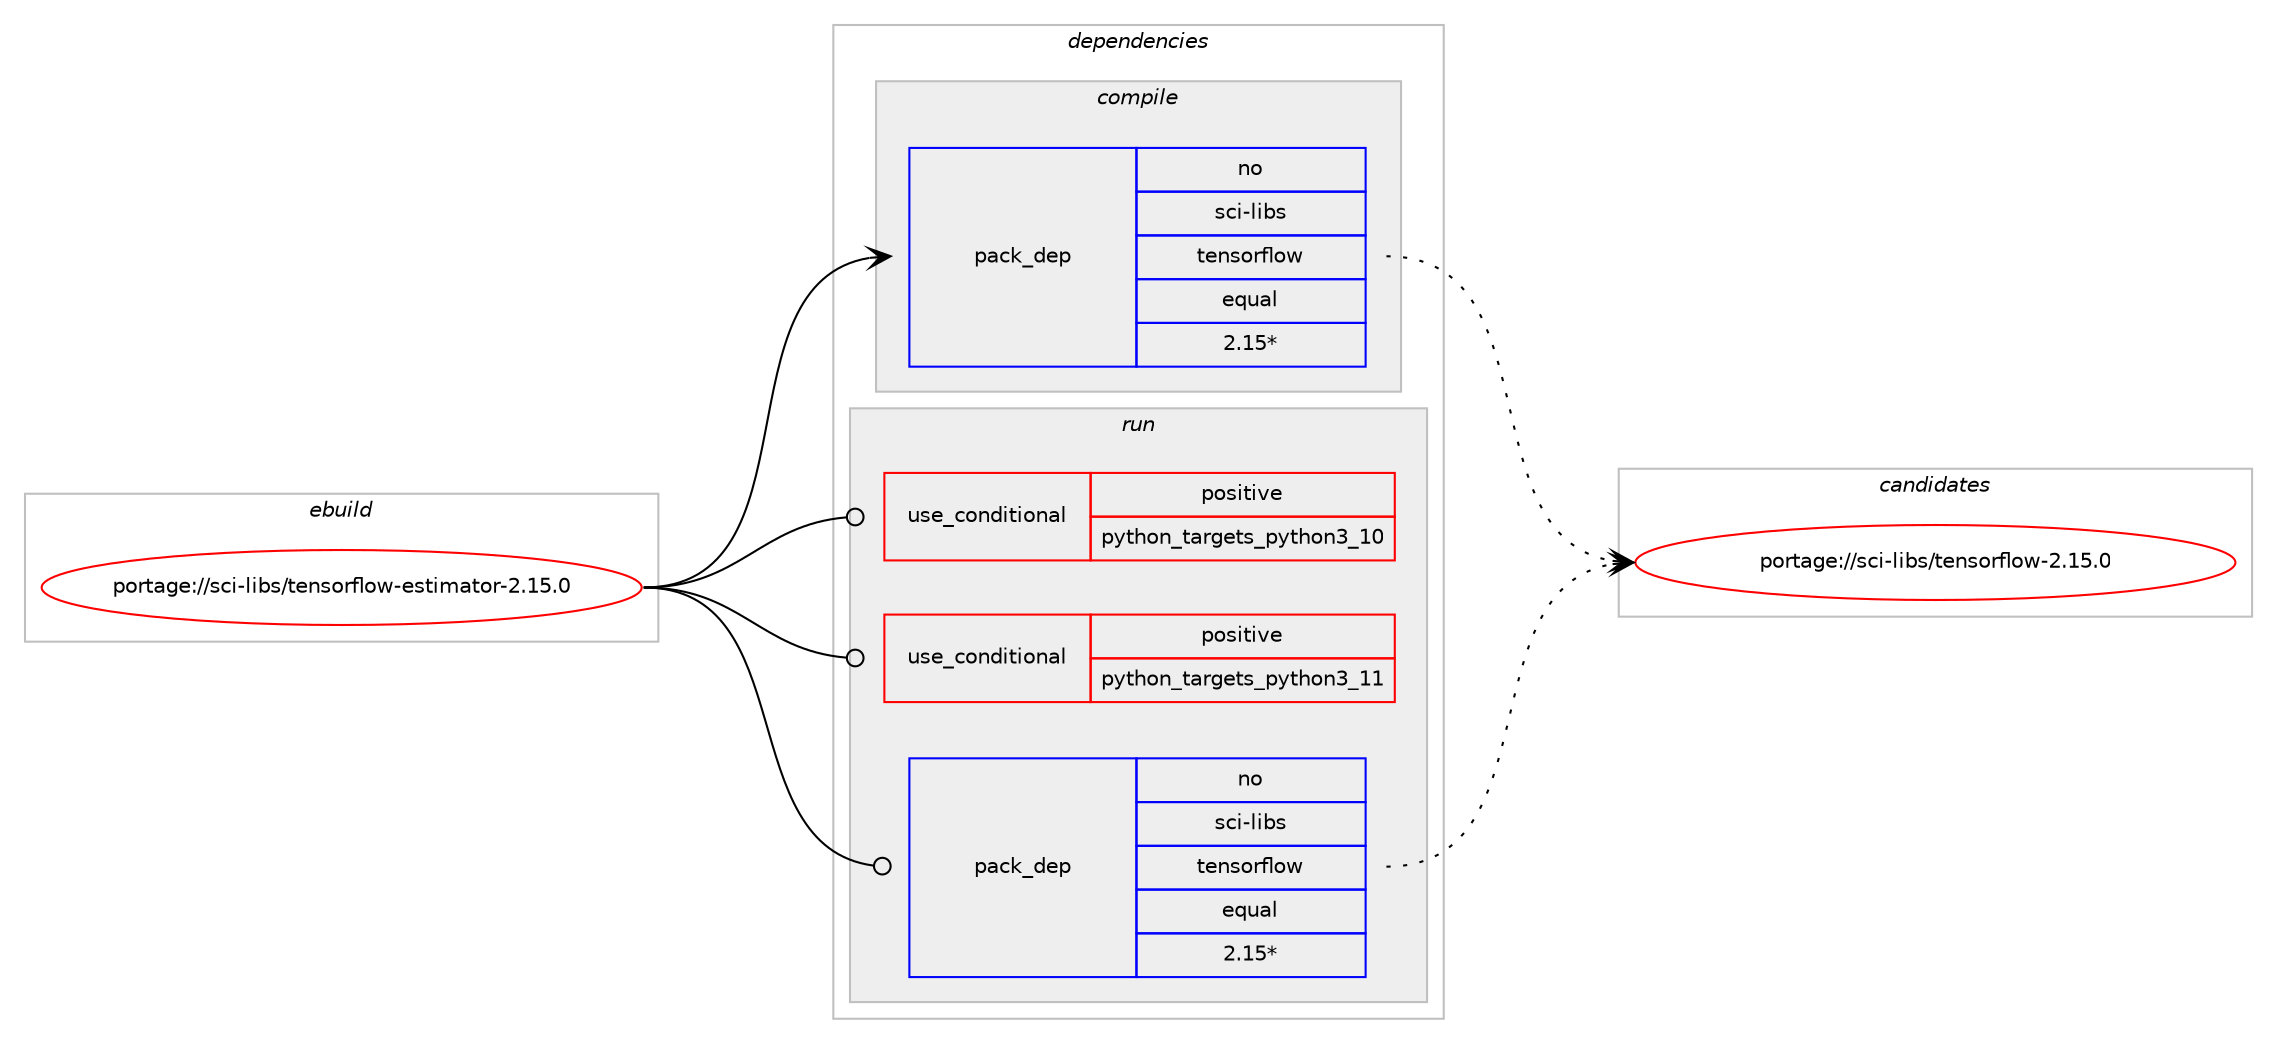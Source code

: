 digraph prolog {

# *************
# Graph options
# *************

newrank=true;
concentrate=true;
compound=true;
graph [rankdir=LR,fontname=Helvetica,fontsize=10,ranksep=1.5];#, ranksep=2.5, nodesep=0.2];
edge  [arrowhead=vee];
node  [fontname=Helvetica,fontsize=10];

# **********
# The ebuild
# **********

subgraph cluster_leftcol {
color=gray;
rank=same;
label=<<i>ebuild</i>>;
id [label="portage://sci-libs/tensorflow-estimator-2.15.0", color=red, width=4, href="../sci-libs/tensorflow-estimator-2.15.0.svg"];
}

# ****************
# The dependencies
# ****************

subgraph cluster_midcol {
color=gray;
label=<<i>dependencies</i>>;
subgraph cluster_compile {
fillcolor="#eeeeee";
style=filled;
label=<<i>compile</i>>;
# *** BEGIN UNKNOWN DEPENDENCY TYPE (TODO) ***
# id -> package_dependency(portage://sci-libs/tensorflow-estimator-2.15.0,install,no,sci-libs,keras,none,[,,],[],[use(optenable(python_targets_python3_10),negative),use(optenable(python_targets_python3_11),negative)])
# *** END UNKNOWN DEPENDENCY TYPE (TODO) ***

subgraph pack4995 {
dependency16121 [label=<<TABLE BORDER="0" CELLBORDER="1" CELLSPACING="0" CELLPADDING="4" WIDTH="220"><TR><TD ROWSPAN="6" CELLPADDING="30">pack_dep</TD></TR><TR><TD WIDTH="110">no</TD></TR><TR><TD>sci-libs</TD></TR><TR><TD>tensorflow</TD></TR><TR><TD>equal</TD></TR><TR><TD>2.15*</TD></TR></TABLE>>, shape=none, color=blue];
}
id:e -> dependency16121:w [weight=20,style="solid",arrowhead="vee"];
}
subgraph cluster_compileandrun {
fillcolor="#eeeeee";
style=filled;
label=<<i>compile and run</i>>;
}
subgraph cluster_run {
fillcolor="#eeeeee";
style=filled;
label=<<i>run</i>>;
subgraph cond10970 {
dependency16122 [label=<<TABLE BORDER="0" CELLBORDER="1" CELLSPACING="0" CELLPADDING="4"><TR><TD ROWSPAN="3" CELLPADDING="10">use_conditional</TD></TR><TR><TD>positive</TD></TR><TR><TD>python_targets_python3_10</TD></TR></TABLE>>, shape=none, color=red];
# *** BEGIN UNKNOWN DEPENDENCY TYPE (TODO) ***
# dependency16122 -> package_dependency(portage://sci-libs/tensorflow-estimator-2.15.0,run,no,dev-lang,python,none,[,,],[slot(3.10)],[])
# *** END UNKNOWN DEPENDENCY TYPE (TODO) ***

}
id:e -> dependency16122:w [weight=20,style="solid",arrowhead="odot"];
subgraph cond10971 {
dependency16123 [label=<<TABLE BORDER="0" CELLBORDER="1" CELLSPACING="0" CELLPADDING="4"><TR><TD ROWSPAN="3" CELLPADDING="10">use_conditional</TD></TR><TR><TD>positive</TD></TR><TR><TD>python_targets_python3_11</TD></TR></TABLE>>, shape=none, color=red];
# *** BEGIN UNKNOWN DEPENDENCY TYPE (TODO) ***
# dependency16123 -> package_dependency(portage://sci-libs/tensorflow-estimator-2.15.0,run,no,dev-lang,python,none,[,,],[slot(3.11)],[])
# *** END UNKNOWN DEPENDENCY TYPE (TODO) ***

}
id:e -> dependency16123:w [weight=20,style="solid",arrowhead="odot"];
# *** BEGIN UNKNOWN DEPENDENCY TYPE (TODO) ***
# id -> package_dependency(portage://sci-libs/tensorflow-estimator-2.15.0,run,no,sci-libs,keras,none,[,,],[],[use(optenable(python_targets_python3_10),negative),use(optenable(python_targets_python3_11),negative)])
# *** END UNKNOWN DEPENDENCY TYPE (TODO) ***

subgraph pack4996 {
dependency16124 [label=<<TABLE BORDER="0" CELLBORDER="1" CELLSPACING="0" CELLPADDING="4" WIDTH="220"><TR><TD ROWSPAN="6" CELLPADDING="30">pack_dep</TD></TR><TR><TD WIDTH="110">no</TD></TR><TR><TD>sci-libs</TD></TR><TR><TD>tensorflow</TD></TR><TR><TD>equal</TD></TR><TR><TD>2.15*</TD></TR></TABLE>>, shape=none, color=blue];
}
id:e -> dependency16124:w [weight=20,style="solid",arrowhead="odot"];
}
}

# **************
# The candidates
# **************

subgraph cluster_choices {
rank=same;
color=gray;
label=<<i>candidates</i>>;

subgraph choice4995 {
color=black;
nodesep=1;
choice1159910545108105981154711610111011511111410210811111945504649534648 [label="portage://sci-libs/tensorflow-2.15.0", color=red, width=4,href="../sci-libs/tensorflow-2.15.0.svg"];
dependency16121:e -> choice1159910545108105981154711610111011511111410210811111945504649534648:w [style=dotted,weight="100"];
}
subgraph choice4996 {
color=black;
nodesep=1;
choice1159910545108105981154711610111011511111410210811111945504649534648 [label="portage://sci-libs/tensorflow-2.15.0", color=red, width=4,href="../sci-libs/tensorflow-2.15.0.svg"];
dependency16124:e -> choice1159910545108105981154711610111011511111410210811111945504649534648:w [style=dotted,weight="100"];
}
}

}
